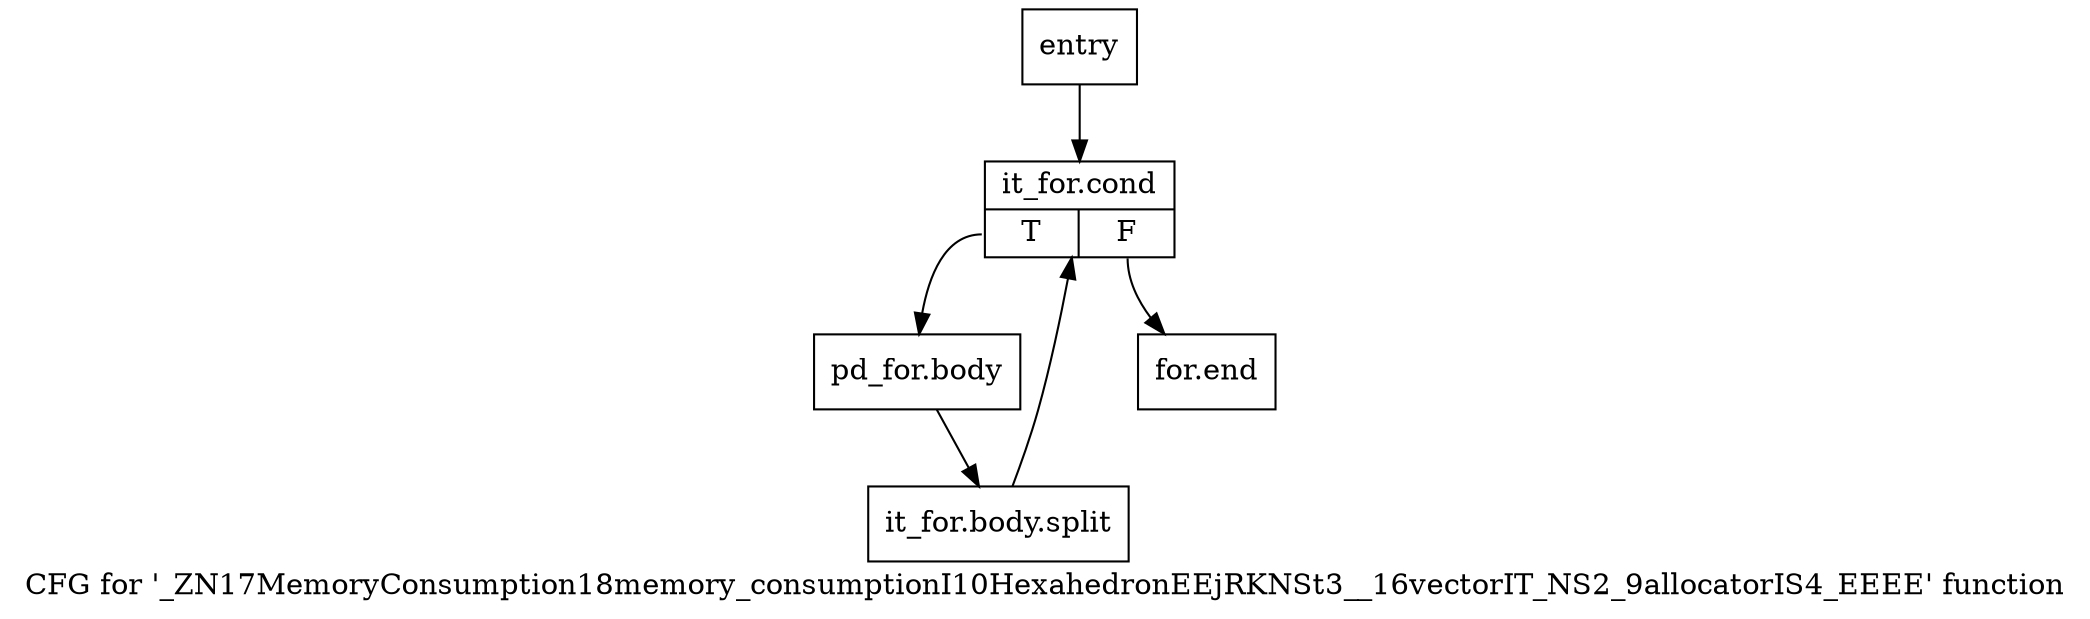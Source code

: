 digraph "CFG for '_ZN17MemoryConsumption18memory_consumptionI10HexahedronEEjRKNSt3__16vectorIT_NS2_9allocatorIS4_EEEE' function" {
	label="CFG for '_ZN17MemoryConsumption18memory_consumptionI10HexahedronEEjRKNSt3__16vectorIT_NS2_9allocatorIS4_EEEE' function";

	Node0x7817730 [shape=record,label="{entry}"];
	Node0x7817730 -> Node0x780fad0;
	Node0x780fad0 [shape=record,label="{it_for.cond|{<s0>T|<s1>F}}"];
	Node0x780fad0:s0 -> Node0x780fb20;
	Node0x780fad0:s1 -> Node0x780fb70;
	Node0x780fb20 [shape=record,label="{pd_for.body}"];
	Node0x780fb20 -> Node0xb3bb040;
	Node0xb3bb040 [shape=record,label="{it_for.body.split}"];
	Node0xb3bb040 -> Node0x780fad0;
	Node0x780fb70 [shape=record,label="{for.end}"];
}
